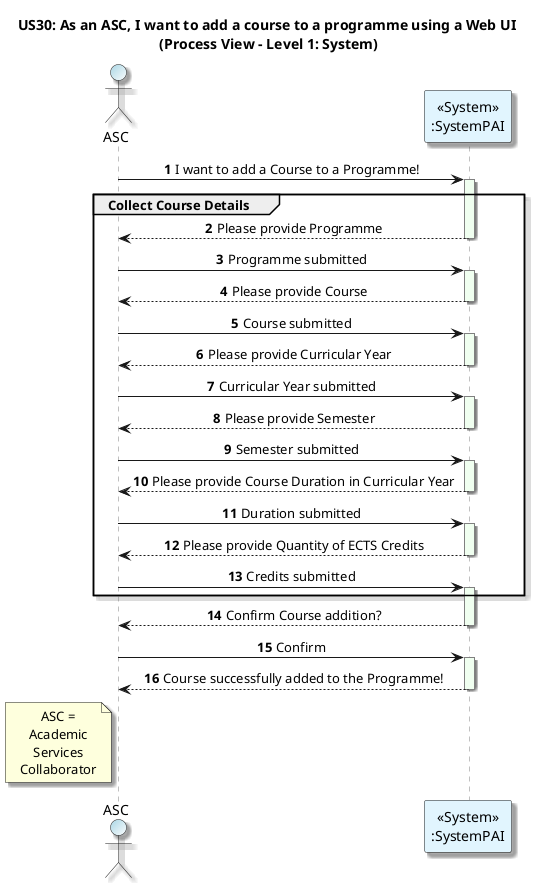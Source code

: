 @startuml
title US30: As an ASC, I want to add a course to a programme using a Web UI\n (Process View - Level 1: System)
skinparam {
  ActivityPadding 2
  ActivityMargin 2
  BoxPadding 2
}
skinparam sequence {
    LifeLineBorderColor Grey
    LifeLineBackgroundColor HoneyDew
}
skinparam defaultTextAlignment center
skinparam shadowing true

autonumber

actor ASC as admin #LightBlue/White
participant "<<System>>\n:SystemPAI" as System #E1F5FE

admin -> System: I want to add a Course to a Programme!
activate System

group Collect Course Details
System --> admin: Please provide Programme
deactivate System #teal

admin -> System: Programme submitted
activate System

System --> admin: Please provide Course
deactivate System

admin -> System: Course submitted
activate System

System --> admin: Please provide Curricular Year
deactivate System

admin -> System: Curricular Year submitted
activate System

System --> admin: Please provide Semester
deactivate System

admin -> System: Semester submitted
activate System

System --> admin: Please provide Course Duration in Curricular Year
deactivate System

admin -> System: Duration submitted
activate System

System --> admin: Please provide Quantity of ECTS Credits
deactivate System

admin -> System: Credits submitted
activate System
end

System --> admin: Confirm Course addition?
deactivate System

admin -> System: Confirm
activate System

System --> admin: Course successfully added to the Programme!
deactivate System

note left admin
ASC =
Academic
Services
Collaborator
end note
@enduml